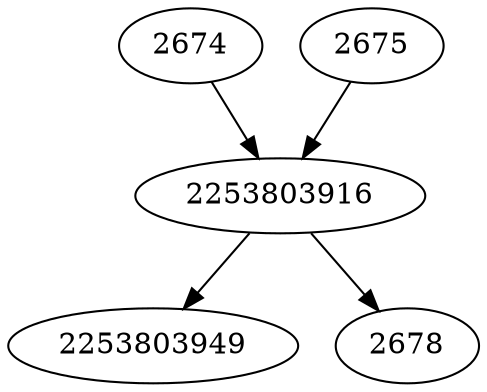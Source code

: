 strict digraph  {
2253803916;
2253803949;
2674;
2675;
2678;
2253803916 -> 2253803949;
2253803916 -> 2678;
2674 -> 2253803916;
2675 -> 2253803916;
}
